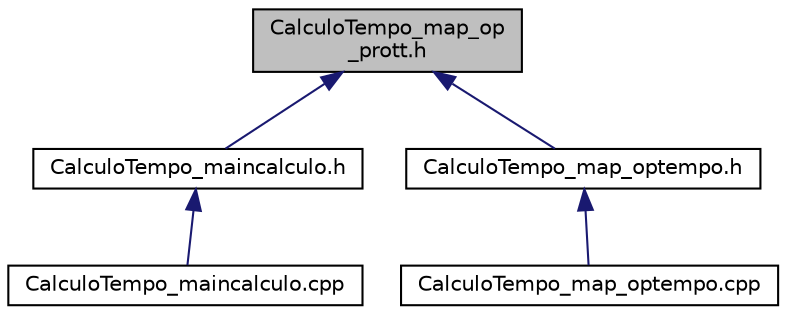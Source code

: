 digraph "CalculoTempo_map_op_prott.h"
{
  edge [fontname="Helvetica",fontsize="10",labelfontname="Helvetica",labelfontsize="10"];
  node [fontname="Helvetica",fontsize="10",shape=record];
  Node1 [label="CalculoTempo_map_op\l_prott.h",height=0.2,width=0.4,color="black", fillcolor="grey75", style="filled", fontcolor="black"];
  Node1 -> Node2 [dir="back",color="midnightblue",fontsize="10",style="solid",fontname="Helvetica"];
  Node2 [label="CalculoTempo_maincalculo.h",height=0.2,width=0.4,color="black", fillcolor="white", style="filled",URL="$CalculoTempo__maincalculo_8h.html"];
  Node2 -> Node3 [dir="back",color="midnightblue",fontsize="10",style="solid",fontname="Helvetica"];
  Node3 [label="CalculoTempo_maincalculo.cpp",height=0.2,width=0.4,color="black", fillcolor="white", style="filled",URL="$CalculoTempo__maincalculo_8cpp.html"];
  Node1 -> Node4 [dir="back",color="midnightblue",fontsize="10",style="solid",fontname="Helvetica"];
  Node4 [label="CalculoTempo_map_optempo.h",height=0.2,width=0.4,color="black", fillcolor="white", style="filled",URL="$CalculoTempo__map__optempo_8h.html"];
  Node4 -> Node5 [dir="back",color="midnightblue",fontsize="10",style="solid",fontname="Helvetica"];
  Node5 [label="CalculoTempo_map_optempo.cpp",height=0.2,width=0.4,color="black", fillcolor="white", style="filled",URL="$CalculoTempo__map__optempo_8cpp.html"];
}
